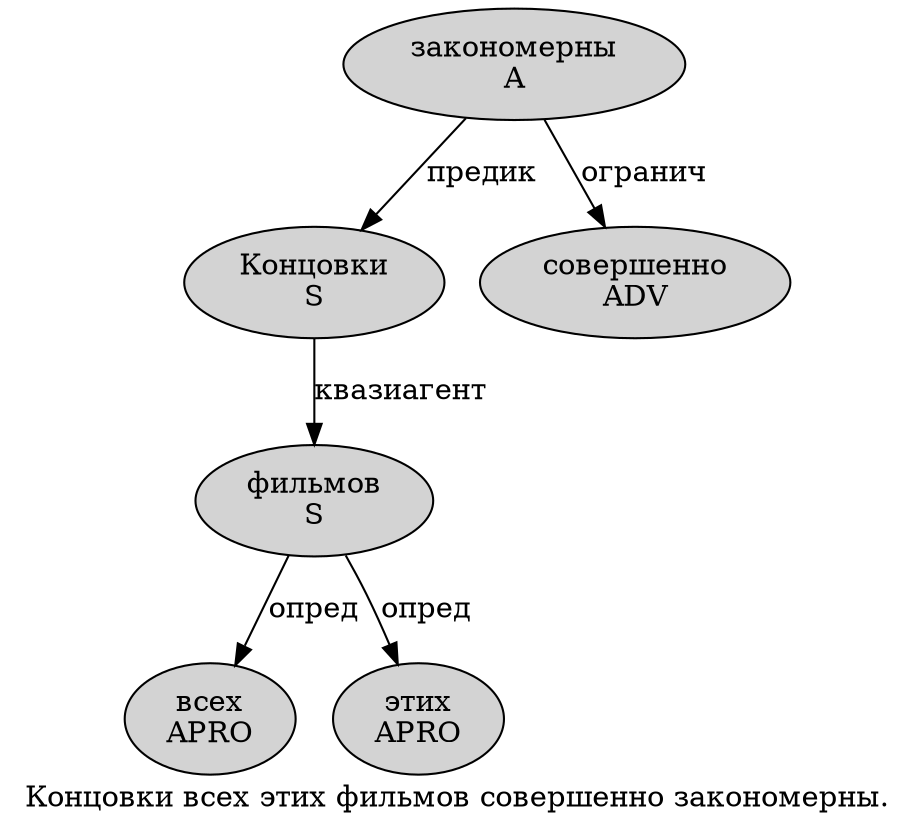 digraph SENTENCE_492 {
	graph [label="Концовки всех этих фильмов совершенно закономерны."]
	node [style=filled]
		0 [label="Концовки
S" color="" fillcolor=lightgray penwidth=1 shape=ellipse]
		1 [label="всех
APRO" color="" fillcolor=lightgray penwidth=1 shape=ellipse]
		2 [label="этих
APRO" color="" fillcolor=lightgray penwidth=1 shape=ellipse]
		3 [label="фильмов
S" color="" fillcolor=lightgray penwidth=1 shape=ellipse]
		4 [label="совершенно
ADV" color="" fillcolor=lightgray penwidth=1 shape=ellipse]
		5 [label="закономерны
A" color="" fillcolor=lightgray penwidth=1 shape=ellipse]
			5 -> 0 [label="предик"]
			5 -> 4 [label="огранич"]
			0 -> 3 [label="квазиагент"]
			3 -> 1 [label="опред"]
			3 -> 2 [label="опред"]
}